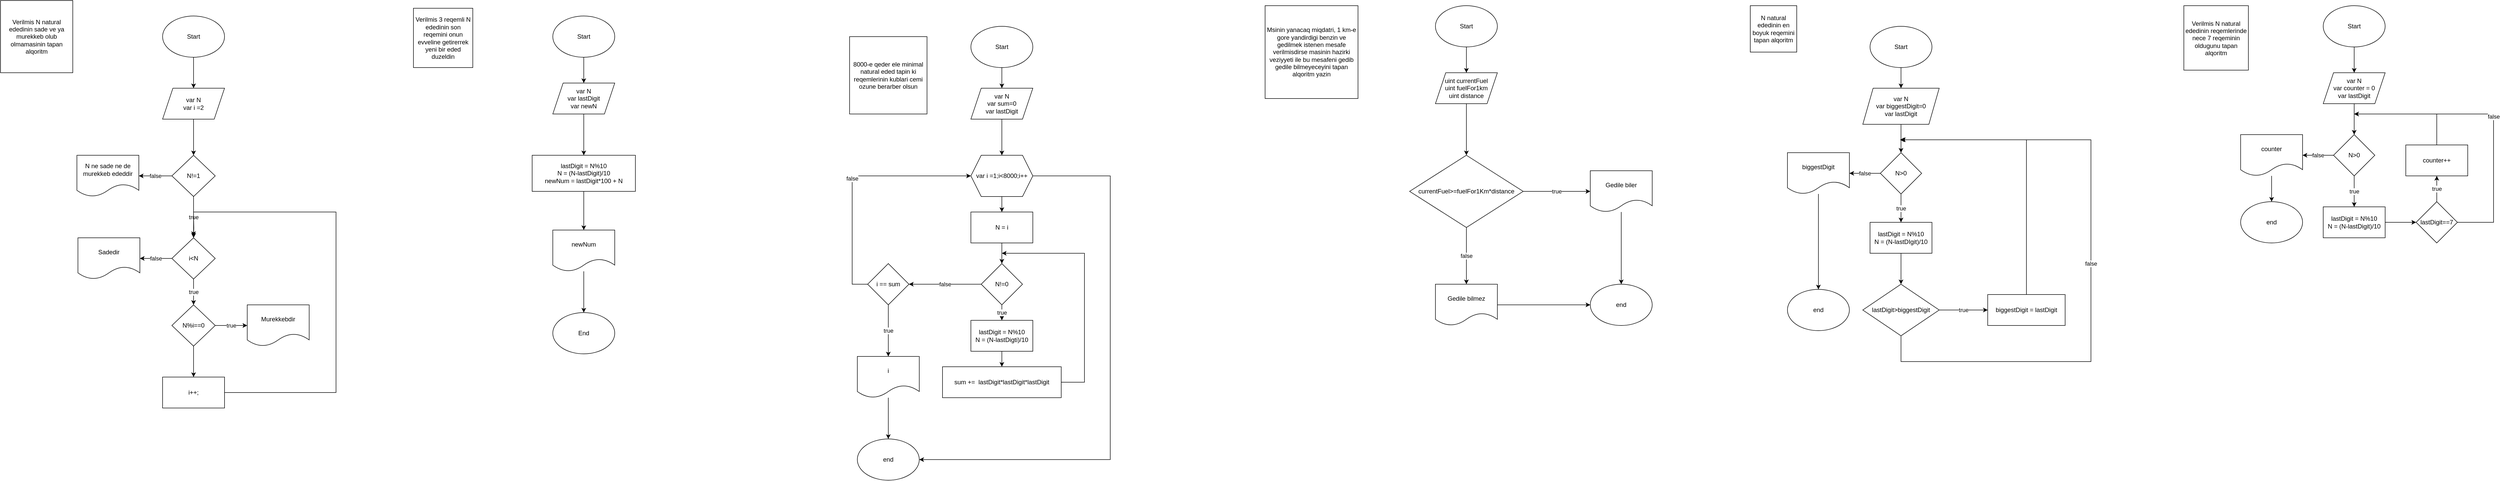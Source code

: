 <mxfile version="13.10.4" type="device"><diagram id="QlCXHBfe_lYLTc8eRNSQ" name="Page-1"><mxGraphModel dx="1022" dy="437" grid="1" gridSize="10" guides="1" tooltips="1" connect="1" arrows="1" fold="1" page="1" pageScale="1" pageWidth="827" pageHeight="1169" math="0" shadow="0"><root><mxCell id="0"/><mxCell id="1" parent="0"/><mxCell id="AFl6c2z12fw9YYIqD-7w-1" value="Verilmis N natural ededinin sade ve ya murekkeb olub olmamasinin tapan alqoritm" style="whiteSpace=wrap;html=1;aspect=fixed;" vertex="1" parent="1"><mxGeometry x="40" y="30" width="140" height="140" as="geometry"/></mxCell><mxCell id="AFl6c2z12fw9YYIqD-7w-4" value="" style="edgeStyle=orthogonalEdgeStyle;rounded=0;orthogonalLoop=1;jettySize=auto;html=1;" edge="1" parent="1" source="AFl6c2z12fw9YYIqD-7w-2" target="AFl6c2z12fw9YYIqD-7w-3"><mxGeometry relative="1" as="geometry"/></mxCell><mxCell id="AFl6c2z12fw9YYIqD-7w-2" value="Start" style="ellipse;whiteSpace=wrap;html=1;" vertex="1" parent="1"><mxGeometry x="354" y="60" width="120" height="80" as="geometry"/></mxCell><mxCell id="AFl6c2z12fw9YYIqD-7w-6" value="" style="edgeStyle=orthogonalEdgeStyle;rounded=0;orthogonalLoop=1;jettySize=auto;html=1;" edge="1" parent="1" source="AFl6c2z12fw9YYIqD-7w-3" target="AFl6c2z12fw9YYIqD-7w-5"><mxGeometry relative="1" as="geometry"/></mxCell><mxCell id="AFl6c2z12fw9YYIqD-7w-3" value="var N&lt;br&gt;var i =2" style="shape=parallelogram;perimeter=parallelogramPerimeter;whiteSpace=wrap;html=1;fixedSize=1;" vertex="1" parent="1"><mxGeometry x="354" y="200" width="120" height="60" as="geometry"/></mxCell><mxCell id="AFl6c2z12fw9YYIqD-7w-8" value="false" style="edgeStyle=orthogonalEdgeStyle;rounded=0;orthogonalLoop=1;jettySize=auto;html=1;" edge="1" parent="1" source="AFl6c2z12fw9YYIqD-7w-5" target="AFl6c2z12fw9YYIqD-7w-7"><mxGeometry relative="1" as="geometry"/></mxCell><mxCell id="AFl6c2z12fw9YYIqD-7w-25" value="true" style="edgeStyle=orthogonalEdgeStyle;rounded=0;orthogonalLoop=1;jettySize=auto;html=1;entryX=0.5;entryY=0;entryDx=0;entryDy=0;" edge="1" parent="1" source="AFl6c2z12fw9YYIqD-7w-5" target="AFl6c2z12fw9YYIqD-7w-20"><mxGeometry relative="1" as="geometry"/></mxCell><mxCell id="AFl6c2z12fw9YYIqD-7w-5" value="N!=1" style="rhombus;whiteSpace=wrap;html=1;" vertex="1" parent="1"><mxGeometry x="372" y="330" width="84" height="80" as="geometry"/></mxCell><mxCell id="AFl6c2z12fw9YYIqD-7w-7" value="N ne sade ne de murekkeb ededdir" style="shape=document;whiteSpace=wrap;html=1;boundedLbl=1;" vertex="1" parent="1"><mxGeometry x="188" y="330" width="120" height="80" as="geometry"/></mxCell><mxCell id="AFl6c2z12fw9YYIqD-7w-17" value="true" style="edgeStyle=orthogonalEdgeStyle;rounded=0;orthogonalLoop=1;jettySize=auto;html=1;" edge="1" parent="1" source="AFl6c2z12fw9YYIqD-7w-9" target="AFl6c2z12fw9YYIqD-7w-16"><mxGeometry relative="1" as="geometry"/></mxCell><mxCell id="AFl6c2z12fw9YYIqD-7w-19" value="" style="edgeStyle=orthogonalEdgeStyle;rounded=0;orthogonalLoop=1;jettySize=auto;html=1;" edge="1" parent="1" source="AFl6c2z12fw9YYIqD-7w-9"><mxGeometry relative="1" as="geometry"><mxPoint x="414" y="760" as="targetPoint"/></mxGeometry></mxCell><mxCell id="AFl6c2z12fw9YYIqD-7w-9" value="N%i==0" style="rhombus;whiteSpace=wrap;html=1;" vertex="1" parent="1"><mxGeometry x="372" y="620" width="84" height="80" as="geometry"/></mxCell><mxCell id="AFl6c2z12fw9YYIqD-7w-21" value="" style="edgeStyle=orthogonalEdgeStyle;rounded=0;orthogonalLoop=1;jettySize=auto;html=1;" edge="1" parent="1" target="AFl6c2z12fw9YYIqD-7w-20"><mxGeometry relative="1" as="geometry"><mxPoint x="414" y="450" as="sourcePoint"/></mxGeometry></mxCell><mxCell id="AFl6c2z12fw9YYIqD-7w-16" value="Murekkebdir" style="shape=document;whiteSpace=wrap;html=1;boundedLbl=1;" vertex="1" parent="1"><mxGeometry x="518" y="620" width="120" height="80" as="geometry"/></mxCell><mxCell id="AFl6c2z12fw9YYIqD-7w-26" style="edgeStyle=orthogonalEdgeStyle;rounded=0;orthogonalLoop=1;jettySize=auto;html=1;" edge="1" parent="1" source="AFl6c2z12fw9YYIqD-7w-18"><mxGeometry relative="1" as="geometry"><mxPoint x="414" y="486.667" as="targetPoint"/><Array as="points"><mxPoint x="690" y="790"/><mxPoint x="690" y="440"/><mxPoint x="414" y="440"/></Array></mxGeometry></mxCell><mxCell id="AFl6c2z12fw9YYIqD-7w-18" value="i++;" style="whiteSpace=wrap;html=1;" vertex="1" parent="1"><mxGeometry x="354" y="760" width="120" height="60" as="geometry"/></mxCell><mxCell id="AFl6c2z12fw9YYIqD-7w-22" value="true" style="edgeStyle=orthogonalEdgeStyle;rounded=0;orthogonalLoop=1;jettySize=auto;html=1;" edge="1" parent="1" source="AFl6c2z12fw9YYIqD-7w-20" target="AFl6c2z12fw9YYIqD-7w-9"><mxGeometry relative="1" as="geometry"/></mxCell><mxCell id="AFl6c2z12fw9YYIqD-7w-24" value="false" style="edgeStyle=orthogonalEdgeStyle;rounded=0;orthogonalLoop=1;jettySize=auto;html=1;" edge="1" parent="1" source="AFl6c2z12fw9YYIqD-7w-20" target="AFl6c2z12fw9YYIqD-7w-23"><mxGeometry relative="1" as="geometry"/></mxCell><mxCell id="AFl6c2z12fw9YYIqD-7w-20" value="i&amp;lt;N" style="rhombus;whiteSpace=wrap;html=1;" vertex="1" parent="1"><mxGeometry x="372" y="490" width="84" height="80" as="geometry"/></mxCell><mxCell id="AFl6c2z12fw9YYIqD-7w-23" value="Sadedir" style="shape=document;whiteSpace=wrap;html=1;boundedLbl=1;" vertex="1" parent="1"><mxGeometry x="190" y="490" width="120" height="80" as="geometry"/></mxCell><mxCell id="AFl6c2z12fw9YYIqD-7w-27" value="Verilmis 3 reqemli N ededinin son reqemini onun evveline getirerrek yeni bir eded duzeldin" style="whiteSpace=wrap;html=1;aspect=fixed;" vertex="1" parent="1"><mxGeometry x="840" y="45" width="115" height="115" as="geometry"/></mxCell><mxCell id="AFl6c2z12fw9YYIqD-7w-30" value="" style="edgeStyle=orthogonalEdgeStyle;rounded=0;orthogonalLoop=1;jettySize=auto;html=1;" edge="1" parent="1" source="AFl6c2z12fw9YYIqD-7w-28" target="AFl6c2z12fw9YYIqD-7w-29"><mxGeometry relative="1" as="geometry"/></mxCell><mxCell id="AFl6c2z12fw9YYIqD-7w-28" value="Start" style="ellipse;whiteSpace=wrap;html=1;" vertex="1" parent="1"><mxGeometry x="1110" y="60" width="120" height="80" as="geometry"/></mxCell><mxCell id="AFl6c2z12fw9YYIqD-7w-32" value="" style="edgeStyle=orthogonalEdgeStyle;rounded=0;orthogonalLoop=1;jettySize=auto;html=1;" edge="1" parent="1" source="AFl6c2z12fw9YYIqD-7w-29" target="AFl6c2z12fw9YYIqD-7w-31"><mxGeometry relative="1" as="geometry"/></mxCell><mxCell id="AFl6c2z12fw9YYIqD-7w-29" value="var N&lt;br&gt;var lastDigit&lt;br&gt;var newN" style="shape=parallelogram;perimeter=parallelogramPerimeter;whiteSpace=wrap;html=1;fixedSize=1;" vertex="1" parent="1"><mxGeometry x="1110" y="190" width="120" height="60" as="geometry"/></mxCell><mxCell id="AFl6c2z12fw9YYIqD-7w-34" value="" style="edgeStyle=orthogonalEdgeStyle;rounded=0;orthogonalLoop=1;jettySize=auto;html=1;" edge="1" parent="1" source="AFl6c2z12fw9YYIqD-7w-31" target="AFl6c2z12fw9YYIqD-7w-33"><mxGeometry relative="1" as="geometry"/></mxCell><mxCell id="AFl6c2z12fw9YYIqD-7w-31" value="lastDigit = N%10&lt;br&gt;N = (N-lastDigit)/10&lt;br&gt;newNum = lastDigit*100 + N" style="whiteSpace=wrap;html=1;" vertex="1" parent="1"><mxGeometry x="1070" y="330" width="200" height="70" as="geometry"/></mxCell><mxCell id="AFl6c2z12fw9YYIqD-7w-36" value="" style="edgeStyle=orthogonalEdgeStyle;rounded=0;orthogonalLoop=1;jettySize=auto;html=1;" edge="1" parent="1" source="AFl6c2z12fw9YYIqD-7w-33" target="AFl6c2z12fw9YYIqD-7w-35"><mxGeometry relative="1" as="geometry"/></mxCell><mxCell id="AFl6c2z12fw9YYIqD-7w-33" value="newNum" style="shape=document;whiteSpace=wrap;html=1;boundedLbl=1;" vertex="1" parent="1"><mxGeometry x="1110" y="475" width="120" height="80" as="geometry"/></mxCell><mxCell id="AFl6c2z12fw9YYIqD-7w-35" value="End" style="ellipse;whiteSpace=wrap;html=1;" vertex="1" parent="1"><mxGeometry x="1110" y="635" width="120" height="80" as="geometry"/></mxCell><mxCell id="AFl6c2z12fw9YYIqD-7w-37" value="8000-e qeder ele minimal natural eded tapin ki reqemlerinin kublari cemi ozune berarber olsun" style="whiteSpace=wrap;html=1;aspect=fixed;" vertex="1" parent="1"><mxGeometry x="1685" y="100" width="150" height="150" as="geometry"/></mxCell><mxCell id="AFl6c2z12fw9YYIqD-7w-42" value="" style="edgeStyle=orthogonalEdgeStyle;rounded=0;orthogonalLoop=1;jettySize=auto;html=1;" edge="1" parent="1" source="AFl6c2z12fw9YYIqD-7w-38" target="AFl6c2z12fw9YYIqD-7w-41"><mxGeometry relative="1" as="geometry"/></mxCell><mxCell id="AFl6c2z12fw9YYIqD-7w-38" value="Start" style="ellipse;whiteSpace=wrap;html=1;" vertex="1" parent="1"><mxGeometry x="1920" y="80" width="120" height="80" as="geometry"/></mxCell><mxCell id="AFl6c2z12fw9YYIqD-7w-44" value="" style="edgeStyle=orthogonalEdgeStyle;rounded=0;orthogonalLoop=1;jettySize=auto;html=1;" edge="1" parent="1" source="AFl6c2z12fw9YYIqD-7w-41" target="AFl6c2z12fw9YYIqD-7w-43"><mxGeometry relative="1" as="geometry"/></mxCell><mxCell id="AFl6c2z12fw9YYIqD-7w-41" value="var N&lt;br&gt;var sum=0&lt;br&gt;var lastDigit" style="shape=parallelogram;perimeter=parallelogramPerimeter;whiteSpace=wrap;html=1;fixedSize=1;" vertex="1" parent="1"><mxGeometry x="1920" y="200" width="120" height="60" as="geometry"/></mxCell><mxCell id="AFl6c2z12fw9YYIqD-7w-52" value="" style="edgeStyle=orthogonalEdgeStyle;rounded=0;orthogonalLoop=1;jettySize=auto;html=1;" edge="1" parent="1" source="AFl6c2z12fw9YYIqD-7w-43" target="AFl6c2z12fw9YYIqD-7w-51"><mxGeometry relative="1" as="geometry"/></mxCell><mxCell id="AFl6c2z12fw9YYIqD-7w-65" style="edgeStyle=orthogonalEdgeStyle;rounded=0;orthogonalLoop=1;jettySize=auto;html=1;entryX=1;entryY=0.5;entryDx=0;entryDy=0;" edge="1" parent="1" source="AFl6c2z12fw9YYIqD-7w-43" target="AFl6c2z12fw9YYIqD-7w-63"><mxGeometry relative="1" as="geometry"><Array as="points"><mxPoint x="2190" y="370"/><mxPoint x="2190" y="920"/></Array></mxGeometry></mxCell><mxCell id="AFl6c2z12fw9YYIqD-7w-43" value="var i =1;i&amp;lt;8000;i++" style="shape=hexagon;perimeter=hexagonPerimeter2;whiteSpace=wrap;html=1;fixedSize=1;" vertex="1" parent="1"><mxGeometry x="1920" y="330" width="120" height="80" as="geometry"/></mxCell><mxCell id="AFl6c2z12fw9YYIqD-7w-54" value="true" style="edgeStyle=orthogonalEdgeStyle;rounded=0;orthogonalLoop=1;jettySize=auto;html=1;" edge="1" parent="1" source="AFl6c2z12fw9YYIqD-7w-47" target="AFl6c2z12fw9YYIqD-7w-49"><mxGeometry relative="1" as="geometry"/></mxCell><mxCell id="AFl6c2z12fw9YYIqD-7w-59" value="false" style="edgeStyle=orthogonalEdgeStyle;rounded=0;orthogonalLoop=1;jettySize=auto;html=1;" edge="1" parent="1" source="AFl6c2z12fw9YYIqD-7w-47" target="AFl6c2z12fw9YYIqD-7w-58"><mxGeometry relative="1" as="geometry"/></mxCell><mxCell id="AFl6c2z12fw9YYIqD-7w-47" value="N!=0" style="rhombus;whiteSpace=wrap;html=1;" vertex="1" parent="1"><mxGeometry x="1940" y="540" width="80" height="80" as="geometry"/></mxCell><mxCell id="AFl6c2z12fw9YYIqD-7w-56" value="" style="edgeStyle=orthogonalEdgeStyle;rounded=0;orthogonalLoop=1;jettySize=auto;html=1;" edge="1" parent="1" source="AFl6c2z12fw9YYIqD-7w-49" target="AFl6c2z12fw9YYIqD-7w-55"><mxGeometry relative="1" as="geometry"/></mxCell><mxCell id="AFl6c2z12fw9YYIqD-7w-49" value="lastDigit = N%10&lt;br&gt;N = (N-lastDigti)/10" style="whiteSpace=wrap;html=1;" vertex="1" parent="1"><mxGeometry x="1920" y="650" width="120" height="60" as="geometry"/></mxCell><mxCell id="AFl6c2z12fw9YYIqD-7w-53" value="" style="edgeStyle=orthogonalEdgeStyle;rounded=0;orthogonalLoop=1;jettySize=auto;html=1;" edge="1" parent="1" source="AFl6c2z12fw9YYIqD-7w-51" target="AFl6c2z12fw9YYIqD-7w-47"><mxGeometry relative="1" as="geometry"/></mxCell><mxCell id="AFl6c2z12fw9YYIqD-7w-51" value="N = i" style="whiteSpace=wrap;html=1;" vertex="1" parent="1"><mxGeometry x="1920" y="440" width="120" height="60" as="geometry"/></mxCell><mxCell id="AFl6c2z12fw9YYIqD-7w-57" style="edgeStyle=orthogonalEdgeStyle;rounded=0;orthogonalLoop=1;jettySize=auto;html=1;" edge="1" parent="1" source="AFl6c2z12fw9YYIqD-7w-55"><mxGeometry relative="1" as="geometry"><mxPoint x="1980" y="520" as="targetPoint"/><Array as="points"><mxPoint x="2140" y="770"/><mxPoint x="2140" y="520"/></Array></mxGeometry></mxCell><mxCell id="AFl6c2z12fw9YYIqD-7w-55" value="sum +=&amp;nbsp; lastDigit*lastDigit*lastDigit" style="whiteSpace=wrap;html=1;" vertex="1" parent="1"><mxGeometry x="1865" y="740" width="230" height="60" as="geometry"/></mxCell><mxCell id="AFl6c2z12fw9YYIqD-7w-61" value="true" style="edgeStyle=orthogonalEdgeStyle;rounded=0;orthogonalLoop=1;jettySize=auto;html=1;" edge="1" parent="1" source="AFl6c2z12fw9YYIqD-7w-58" target="AFl6c2z12fw9YYIqD-7w-60"><mxGeometry relative="1" as="geometry"/></mxCell><mxCell id="AFl6c2z12fw9YYIqD-7w-62" value="false" style="edgeStyle=orthogonalEdgeStyle;rounded=0;orthogonalLoop=1;jettySize=auto;html=1;entryX=0;entryY=0.5;entryDx=0;entryDy=0;" edge="1" parent="1" source="AFl6c2z12fw9YYIqD-7w-58" target="AFl6c2z12fw9YYIqD-7w-43"><mxGeometry relative="1" as="geometry"><Array as="points"><mxPoint x="1690" y="580"/><mxPoint x="1690" y="370"/></Array></mxGeometry></mxCell><mxCell id="AFl6c2z12fw9YYIqD-7w-58" value="i == sum" style="rhombus;whiteSpace=wrap;html=1;" vertex="1" parent="1"><mxGeometry x="1720" y="540" width="80" height="80" as="geometry"/></mxCell><mxCell id="AFl6c2z12fw9YYIqD-7w-64" value="" style="edgeStyle=orthogonalEdgeStyle;rounded=0;orthogonalLoop=1;jettySize=auto;html=1;" edge="1" parent="1" source="AFl6c2z12fw9YYIqD-7w-60" target="AFl6c2z12fw9YYIqD-7w-63"><mxGeometry relative="1" as="geometry"/></mxCell><mxCell id="AFl6c2z12fw9YYIqD-7w-60" value="i" style="shape=document;whiteSpace=wrap;html=1;boundedLbl=1;" vertex="1" parent="1"><mxGeometry x="1700" y="720" width="120" height="80" as="geometry"/></mxCell><mxCell id="AFl6c2z12fw9YYIqD-7w-63" value="end" style="ellipse;whiteSpace=wrap;html=1;" vertex="1" parent="1"><mxGeometry x="1700" y="880" width="120" height="80" as="geometry"/></mxCell><mxCell id="AFl6c2z12fw9YYIqD-7w-66" value="Msinin yanacaq miqdatri, 1 km-e gore yandirdigi benzin ve gedilmek istenen mesafe verilmisdirse masinin hazirki veziyyeti ile bu mesafeni gedib gedile bilmeyeceyini tapan alqoritm yazin" style="whiteSpace=wrap;html=1;aspect=fixed;" vertex="1" parent="1"><mxGeometry x="2490" y="40" width="180" height="180" as="geometry"/></mxCell><mxCell id="AFl6c2z12fw9YYIqD-7w-69" value="" style="edgeStyle=orthogonalEdgeStyle;rounded=0;orthogonalLoop=1;jettySize=auto;html=1;" edge="1" parent="1" source="AFl6c2z12fw9YYIqD-7w-67" target="AFl6c2z12fw9YYIqD-7w-68"><mxGeometry relative="1" as="geometry"/></mxCell><mxCell id="AFl6c2z12fw9YYIqD-7w-67" value="Start" style="ellipse;whiteSpace=wrap;html=1;" vertex="1" parent="1"><mxGeometry x="2820" y="40" width="120" height="80" as="geometry"/></mxCell><mxCell id="AFl6c2z12fw9YYIqD-7w-79" value="" style="edgeStyle=orthogonalEdgeStyle;rounded=0;orthogonalLoop=1;jettySize=auto;html=1;" edge="1" parent="1" source="AFl6c2z12fw9YYIqD-7w-68" target="AFl6c2z12fw9YYIqD-7w-78"><mxGeometry relative="1" as="geometry"/></mxCell><mxCell id="AFl6c2z12fw9YYIqD-7w-68" value="uint currentFuel&lt;br&gt;uint fuelFor1km&lt;br&gt;uint distance" style="shape=parallelogram;perimeter=parallelogramPerimeter;whiteSpace=wrap;html=1;fixedSize=1;" vertex="1" parent="1"><mxGeometry x="2820" y="170" width="120" height="60" as="geometry"/></mxCell><mxCell id="AFl6c2z12fw9YYIqD-7w-81" value="true" style="edgeStyle=orthogonalEdgeStyle;rounded=0;orthogonalLoop=1;jettySize=auto;html=1;" edge="1" parent="1" source="AFl6c2z12fw9YYIqD-7w-78" target="AFl6c2z12fw9YYIqD-7w-80"><mxGeometry relative="1" as="geometry"/></mxCell><mxCell id="AFl6c2z12fw9YYIqD-7w-83" value="false" style="edgeStyle=orthogonalEdgeStyle;rounded=0;orthogonalLoop=1;jettySize=auto;html=1;" edge="1" parent="1" source="AFl6c2z12fw9YYIqD-7w-78" target="AFl6c2z12fw9YYIqD-7w-82"><mxGeometry relative="1" as="geometry"/></mxCell><mxCell id="AFl6c2z12fw9YYIqD-7w-78" value="currentFuel&amp;gt;=fuelFor1Km*distance" style="rhombus;whiteSpace=wrap;html=1;" vertex="1" parent="1"><mxGeometry x="2770" y="330" width="220" height="140" as="geometry"/></mxCell><mxCell id="AFl6c2z12fw9YYIqD-7w-86" style="edgeStyle=orthogonalEdgeStyle;rounded=0;orthogonalLoop=1;jettySize=auto;html=1;entryX=0.5;entryY=0;entryDx=0;entryDy=0;" edge="1" parent="1" source="AFl6c2z12fw9YYIqD-7w-80" target="AFl6c2z12fw9YYIqD-7w-84"><mxGeometry relative="1" as="geometry"/></mxCell><mxCell id="AFl6c2z12fw9YYIqD-7w-80" value="Gedile biler" style="shape=document;whiteSpace=wrap;html=1;boundedLbl=1;" vertex="1" parent="1"><mxGeometry x="3120" y="360" width="120" height="80" as="geometry"/></mxCell><mxCell id="AFl6c2z12fw9YYIqD-7w-85" value="" style="edgeStyle=orthogonalEdgeStyle;rounded=0;orthogonalLoop=1;jettySize=auto;html=1;" edge="1" parent="1" source="AFl6c2z12fw9YYIqD-7w-82" target="AFl6c2z12fw9YYIqD-7w-84"><mxGeometry relative="1" as="geometry"/></mxCell><mxCell id="AFl6c2z12fw9YYIqD-7w-82" value="Gedile bilmez" style="shape=document;whiteSpace=wrap;html=1;boundedLbl=1;" vertex="1" parent="1"><mxGeometry x="2820" y="580" width="120" height="80" as="geometry"/></mxCell><mxCell id="AFl6c2z12fw9YYIqD-7w-84" value="end" style="ellipse;whiteSpace=wrap;html=1;" vertex="1" parent="1"><mxGeometry x="3120" y="580" width="120" height="80" as="geometry"/></mxCell><mxCell id="AFl6c2z12fw9YYIqD-7w-87" value="N natural ededinin en boyuk reqemini tapan alqoritm" style="whiteSpace=wrap;html=1;aspect=fixed;" vertex="1" parent="1"><mxGeometry x="3430" y="40" width="90" height="90" as="geometry"/></mxCell><mxCell id="AFl6c2z12fw9YYIqD-7w-90" value="" style="edgeStyle=orthogonalEdgeStyle;rounded=0;orthogonalLoop=1;jettySize=auto;html=1;" edge="1" parent="1" source="AFl6c2z12fw9YYIqD-7w-88" target="AFl6c2z12fw9YYIqD-7w-89"><mxGeometry relative="1" as="geometry"/></mxCell><mxCell id="AFl6c2z12fw9YYIqD-7w-88" value="Start" style="ellipse;whiteSpace=wrap;html=1;" vertex="1" parent="1"><mxGeometry x="3662" y="80" width="120" height="80" as="geometry"/></mxCell><mxCell id="AFl6c2z12fw9YYIqD-7w-92" value="" style="edgeStyle=orthogonalEdgeStyle;rounded=0;orthogonalLoop=1;jettySize=auto;html=1;" edge="1" parent="1" source="AFl6c2z12fw9YYIqD-7w-89" target="AFl6c2z12fw9YYIqD-7w-91"><mxGeometry relative="1" as="geometry"/></mxCell><mxCell id="AFl6c2z12fw9YYIqD-7w-89" value="var N&lt;br&gt;var biggestDigit=0&lt;br&gt;var lastDigit" style="shape=parallelogram;perimeter=parallelogramPerimeter;whiteSpace=wrap;html=1;fixedSize=1;" vertex="1" parent="1"><mxGeometry x="3648" y="200" width="148" height="70" as="geometry"/></mxCell><mxCell id="AFl6c2z12fw9YYIqD-7w-94" value="true" style="edgeStyle=orthogonalEdgeStyle;rounded=0;orthogonalLoop=1;jettySize=auto;html=1;" edge="1" parent="1" source="AFl6c2z12fw9YYIqD-7w-91" target="AFl6c2z12fw9YYIqD-7w-93"><mxGeometry relative="1" as="geometry"/></mxCell><mxCell id="AFl6c2z12fw9YYIqD-7w-101" value="false" style="edgeStyle=orthogonalEdgeStyle;rounded=0;orthogonalLoop=1;jettySize=auto;html=1;" edge="1" parent="1" source="AFl6c2z12fw9YYIqD-7w-91" target="AFl6c2z12fw9YYIqD-7w-100"><mxGeometry relative="1" as="geometry"/></mxCell><mxCell id="AFl6c2z12fw9YYIqD-7w-91" value="N&amp;gt;0" style="rhombus;whiteSpace=wrap;html=1;" vertex="1" parent="1"><mxGeometry x="3682" y="325" width="80" height="80" as="geometry"/></mxCell><mxCell id="AFl6c2z12fw9YYIqD-7w-96" value="" style="edgeStyle=orthogonalEdgeStyle;rounded=0;orthogonalLoop=1;jettySize=auto;html=1;" edge="1" parent="1" source="AFl6c2z12fw9YYIqD-7w-93" target="AFl6c2z12fw9YYIqD-7w-95"><mxGeometry relative="1" as="geometry"/></mxCell><mxCell id="AFl6c2z12fw9YYIqD-7w-93" value="lastDigit = N%10&lt;br&gt;N = (N-lastDIgit)/10" style="whiteSpace=wrap;html=1;" vertex="1" parent="1"><mxGeometry x="3662" y="460" width="120" height="60" as="geometry"/></mxCell><mxCell id="AFl6c2z12fw9YYIqD-7w-98" value="true" style="edgeStyle=orthogonalEdgeStyle;rounded=0;orthogonalLoop=1;jettySize=auto;html=1;" edge="1" parent="1" source="AFl6c2z12fw9YYIqD-7w-95" target="AFl6c2z12fw9YYIqD-7w-97"><mxGeometry relative="1" as="geometry"/></mxCell><mxCell id="AFl6c2z12fw9YYIqD-7w-104" value="false" style="edgeStyle=orthogonalEdgeStyle;rounded=0;orthogonalLoop=1;jettySize=auto;html=1;" edge="1" parent="1" source="AFl6c2z12fw9YYIqD-7w-95"><mxGeometry relative="1" as="geometry"><mxPoint x="3722" y="300" as="targetPoint"/><Array as="points"><mxPoint x="3722" y="730"/><mxPoint x="4090" y="730"/><mxPoint x="4090" y="300"/></Array></mxGeometry></mxCell><mxCell id="AFl6c2z12fw9YYIqD-7w-95" value="lastDigit&amp;gt;biggestDigit" style="rhombus;whiteSpace=wrap;html=1;" vertex="1" parent="1"><mxGeometry x="3648" y="580" width="148" height="100" as="geometry"/></mxCell><mxCell id="AFl6c2z12fw9YYIqD-7w-99" style="edgeStyle=orthogonalEdgeStyle;rounded=0;orthogonalLoop=1;jettySize=auto;html=1;" edge="1" parent="1" source="AFl6c2z12fw9YYIqD-7w-97"><mxGeometry relative="1" as="geometry"><mxPoint x="3720" y="300" as="targetPoint"/><Array as="points"><mxPoint x="3965" y="300"/></Array></mxGeometry></mxCell><mxCell id="AFl6c2z12fw9YYIqD-7w-97" value="biggestDigit = lastDigit" style="whiteSpace=wrap;html=1;" vertex="1" parent="1"><mxGeometry x="3890" y="600" width="150" height="60" as="geometry"/></mxCell><mxCell id="AFl6c2z12fw9YYIqD-7w-103" value="" style="edgeStyle=orthogonalEdgeStyle;rounded=0;orthogonalLoop=1;jettySize=auto;html=1;" edge="1" parent="1" source="AFl6c2z12fw9YYIqD-7w-100" target="AFl6c2z12fw9YYIqD-7w-102"><mxGeometry relative="1" as="geometry"/></mxCell><mxCell id="AFl6c2z12fw9YYIqD-7w-100" value="biggestDigit" style="shape=document;whiteSpace=wrap;html=1;boundedLbl=1;" vertex="1" parent="1"><mxGeometry x="3502" y="325" width="120" height="80" as="geometry"/></mxCell><mxCell id="AFl6c2z12fw9YYIqD-7w-102" value="end" style="ellipse;whiteSpace=wrap;html=1;" vertex="1" parent="1"><mxGeometry x="3502" y="590" width="120" height="80" as="geometry"/></mxCell><mxCell id="AFl6c2z12fw9YYIqD-7w-106" value="Verilmis N natural ededinin reqemlerinde nece 7 reqeminin oldugunu tapan alqoritm" style="whiteSpace=wrap;html=1;aspect=fixed;" vertex="1" parent="1"><mxGeometry x="4270" y="40" width="125" height="125" as="geometry"/></mxCell><mxCell id="AFl6c2z12fw9YYIqD-7w-109" value="" style="edgeStyle=orthogonalEdgeStyle;rounded=0;orthogonalLoop=1;jettySize=auto;html=1;" edge="1" parent="1" source="AFl6c2z12fw9YYIqD-7w-107" target="AFl6c2z12fw9YYIqD-7w-108"><mxGeometry relative="1" as="geometry"/></mxCell><mxCell id="AFl6c2z12fw9YYIqD-7w-107" value="Start" style="ellipse;whiteSpace=wrap;html=1;" vertex="1" parent="1"><mxGeometry x="4540" y="40" width="120" height="80" as="geometry"/></mxCell><mxCell id="AFl6c2z12fw9YYIqD-7w-111" value="" style="edgeStyle=orthogonalEdgeStyle;rounded=0;orthogonalLoop=1;jettySize=auto;html=1;" edge="1" parent="1" source="AFl6c2z12fw9YYIqD-7w-108" target="AFl6c2z12fw9YYIqD-7w-110"><mxGeometry relative="1" as="geometry"/></mxCell><mxCell id="AFl6c2z12fw9YYIqD-7w-108" value="var N&lt;br&gt;var counter = 0&lt;br&gt;var lastDigit" style="shape=parallelogram;perimeter=parallelogramPerimeter;whiteSpace=wrap;html=1;fixedSize=1;" vertex="1" parent="1"><mxGeometry x="4540" y="170" width="120" height="60" as="geometry"/></mxCell><mxCell id="AFl6c2z12fw9YYIqD-7w-113" value="true" style="edgeStyle=orthogonalEdgeStyle;rounded=0;orthogonalLoop=1;jettySize=auto;html=1;" edge="1" parent="1" source="AFl6c2z12fw9YYIqD-7w-110" target="AFl6c2z12fw9YYIqD-7w-112"><mxGeometry relative="1" as="geometry"/></mxCell><mxCell id="AFl6c2z12fw9YYIqD-7w-122" value="false" style="edgeStyle=orthogonalEdgeStyle;rounded=0;orthogonalLoop=1;jettySize=auto;html=1;" edge="1" parent="1" source="AFl6c2z12fw9YYIqD-7w-110" target="AFl6c2z12fw9YYIqD-7w-121"><mxGeometry relative="1" as="geometry"/></mxCell><mxCell id="AFl6c2z12fw9YYIqD-7w-110" value="N&amp;gt;0" style="rhombus;whiteSpace=wrap;html=1;" vertex="1" parent="1"><mxGeometry x="4560" y="290" width="80" height="80" as="geometry"/></mxCell><mxCell id="AFl6c2z12fw9YYIqD-7w-116" value="" style="edgeStyle=orthogonalEdgeStyle;rounded=0;orthogonalLoop=1;jettySize=auto;html=1;" edge="1" parent="1" source="AFl6c2z12fw9YYIqD-7w-112" target="AFl6c2z12fw9YYIqD-7w-115"><mxGeometry relative="1" as="geometry"/></mxCell><mxCell id="AFl6c2z12fw9YYIqD-7w-112" value="lastDigit = N%10&lt;br&gt;N = (N-lastDigit)/10" style="whiteSpace=wrap;html=1;" vertex="1" parent="1"><mxGeometry x="4540" y="430" width="120" height="60" as="geometry"/></mxCell><mxCell id="AFl6c2z12fw9YYIqD-7w-118" value="true" style="edgeStyle=orthogonalEdgeStyle;rounded=0;orthogonalLoop=1;jettySize=auto;html=1;" edge="1" parent="1" source="AFl6c2z12fw9YYIqD-7w-115" target="AFl6c2z12fw9YYIqD-7w-117"><mxGeometry relative="1" as="geometry"/></mxCell><mxCell id="AFl6c2z12fw9YYIqD-7w-120" value="false" style="edgeStyle=orthogonalEdgeStyle;rounded=0;orthogonalLoop=1;jettySize=auto;html=1;" edge="1" parent="1" source="AFl6c2z12fw9YYIqD-7w-115"><mxGeometry relative="1" as="geometry"><mxPoint x="4600" y="250" as="targetPoint"/><Array as="points"><mxPoint x="4870" y="460"/><mxPoint x="4870" y="250"/></Array></mxGeometry></mxCell><mxCell id="AFl6c2z12fw9YYIqD-7w-115" value="lastDigit==7" style="rhombus;whiteSpace=wrap;html=1;" vertex="1" parent="1"><mxGeometry x="4720" y="420" width="80" height="80" as="geometry"/></mxCell><mxCell id="AFl6c2z12fw9YYIqD-7w-119" style="edgeStyle=orthogonalEdgeStyle;rounded=0;orthogonalLoop=1;jettySize=auto;html=1;" edge="1" parent="1" source="AFl6c2z12fw9YYIqD-7w-117"><mxGeometry relative="1" as="geometry"><mxPoint x="4600" y="250" as="targetPoint"/><Array as="points"><mxPoint x="4760" y="250"/></Array></mxGeometry></mxCell><mxCell id="AFl6c2z12fw9YYIqD-7w-117" value="counter++" style="whiteSpace=wrap;html=1;" vertex="1" parent="1"><mxGeometry x="4700" y="310" width="120" height="60" as="geometry"/></mxCell><mxCell id="AFl6c2z12fw9YYIqD-7w-124" value="" style="edgeStyle=orthogonalEdgeStyle;rounded=0;orthogonalLoop=1;jettySize=auto;html=1;" edge="1" parent="1" source="AFl6c2z12fw9YYIqD-7w-121" target="AFl6c2z12fw9YYIqD-7w-123"><mxGeometry relative="1" as="geometry"/></mxCell><mxCell id="AFl6c2z12fw9YYIqD-7w-121" value="counter" style="shape=document;whiteSpace=wrap;html=1;boundedLbl=1;" vertex="1" parent="1"><mxGeometry x="4380" y="290" width="120" height="80" as="geometry"/></mxCell><mxCell id="AFl6c2z12fw9YYIqD-7w-123" value="end" style="ellipse;whiteSpace=wrap;html=1;" vertex="1" parent="1"><mxGeometry x="4380" y="420" width="120" height="80" as="geometry"/></mxCell></root></mxGraphModel></diagram></mxfile>